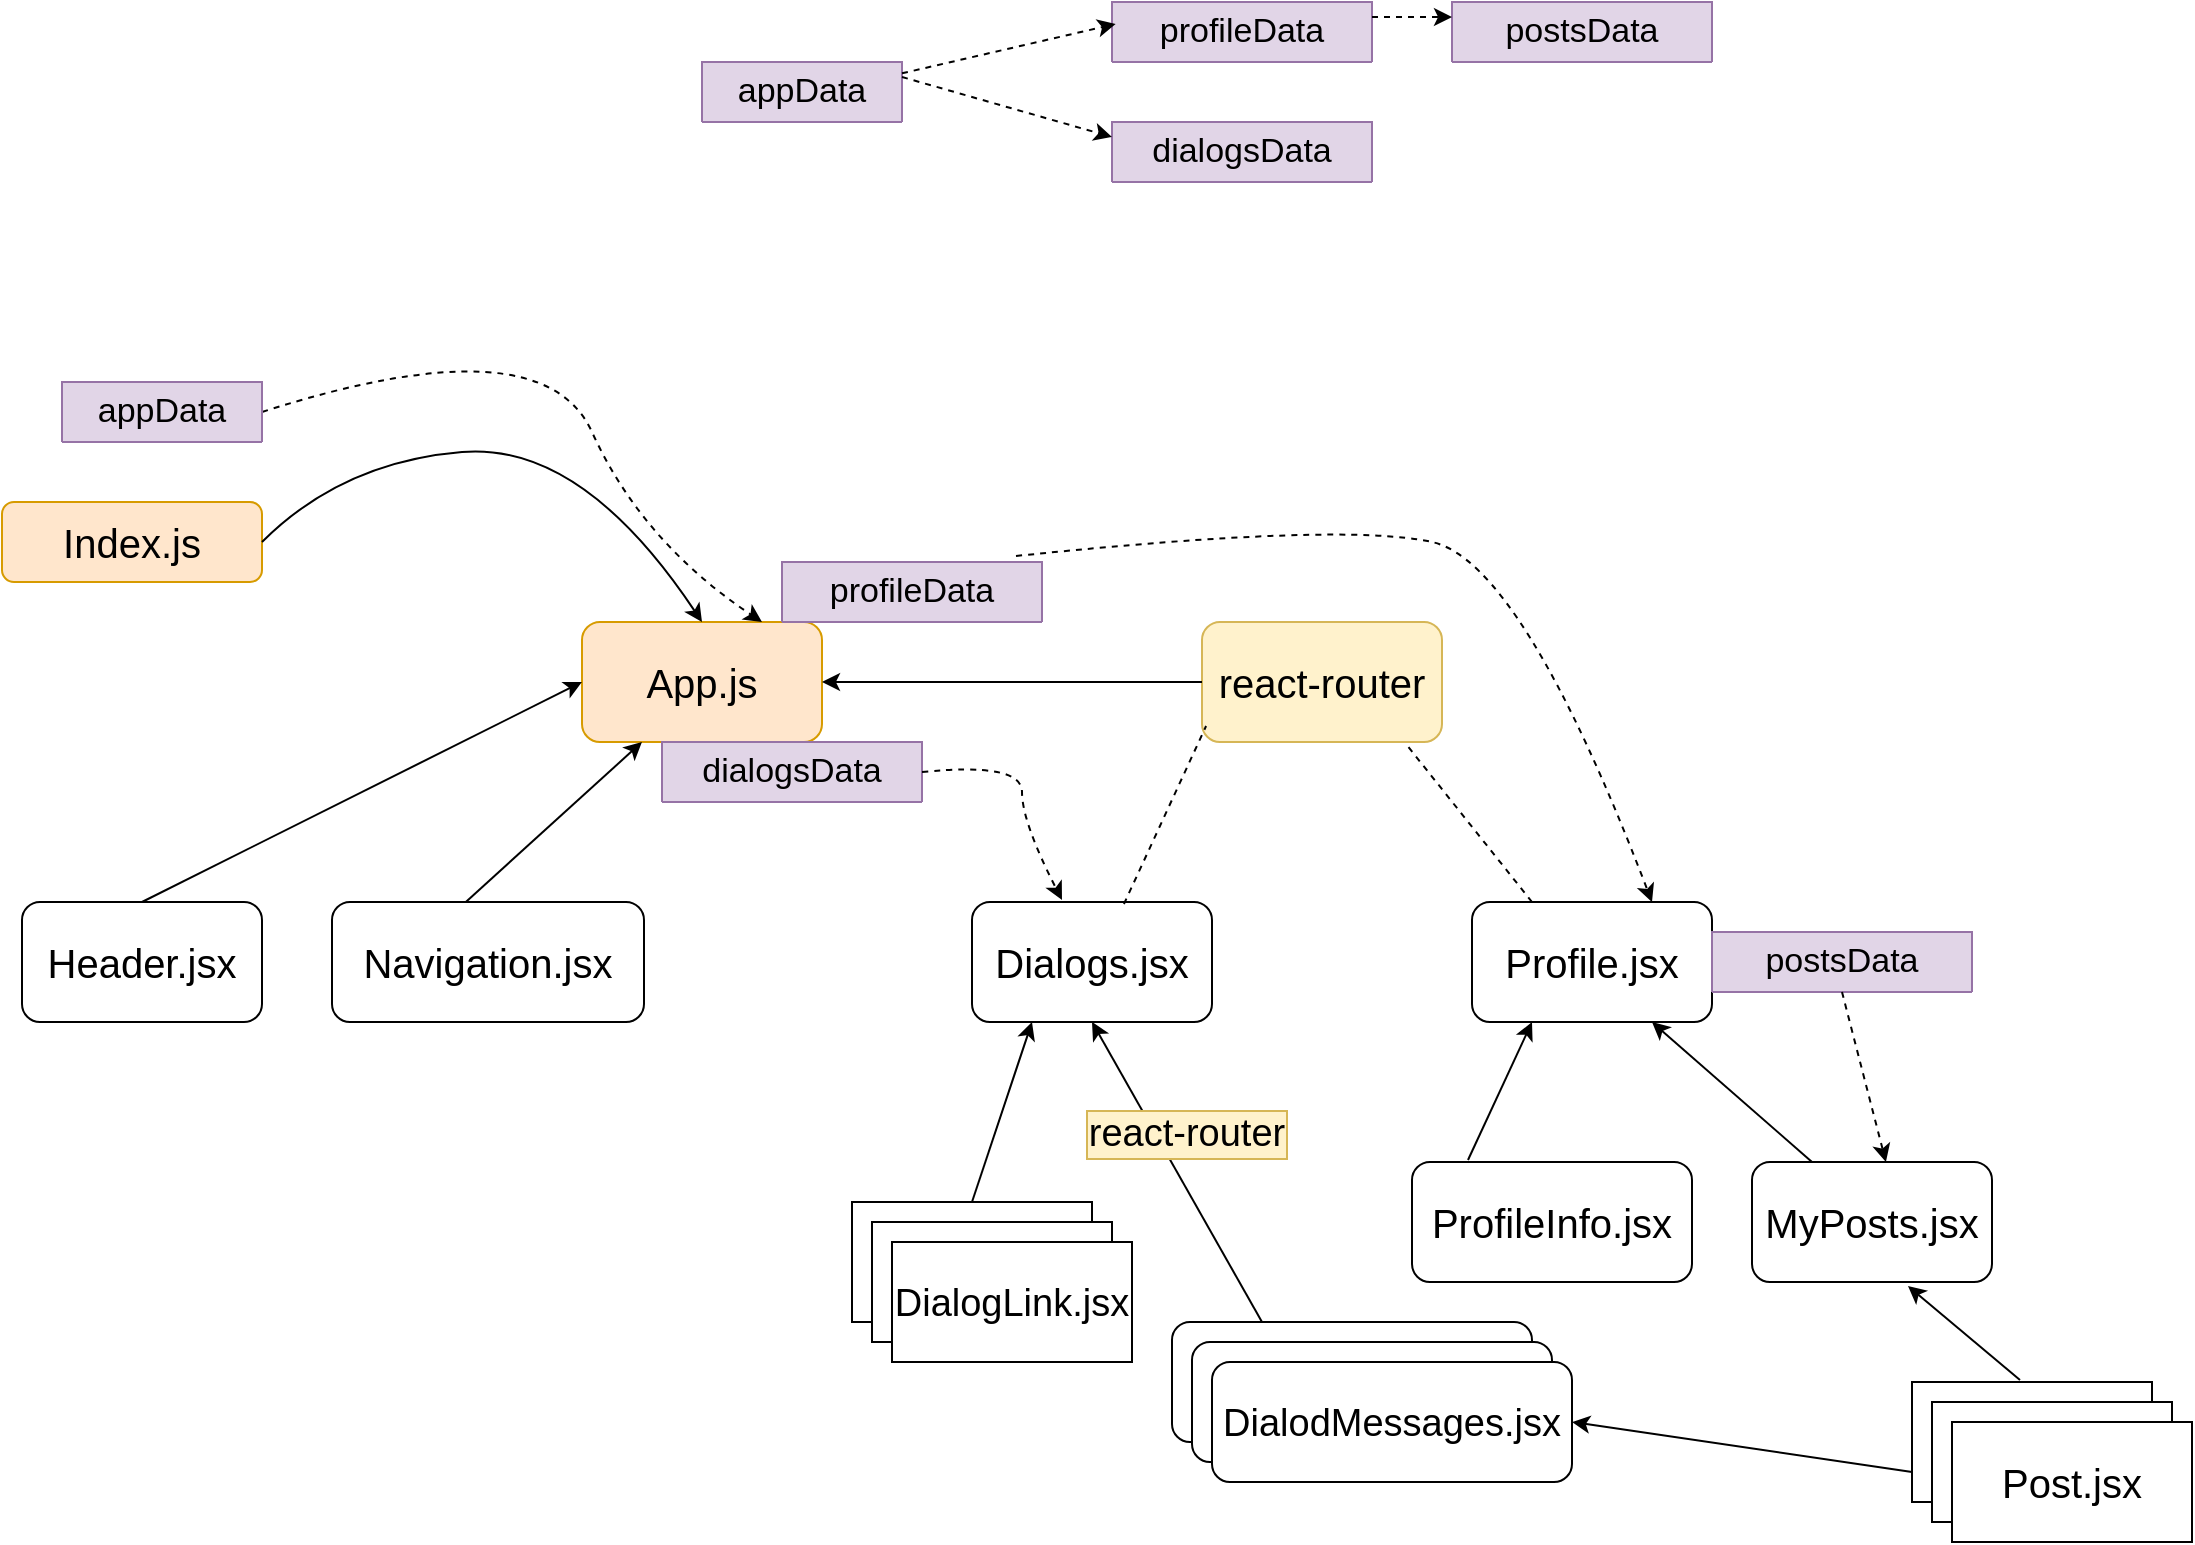 <mxfile version="20.5.3" type="github"><diagram id="C5RBs43oDa-KdzZeNtuy" name="Page-1"><mxGraphModel dx="1422" dy="1949" grid="1" gridSize="10" guides="1" tooltips="1" connect="1" arrows="1" fold="1" page="1" pageScale="1" pageWidth="827" pageHeight="1169" math="0" shadow="0"><root><mxCell id="WIyWlLk6GJQsqaUBKTNV-0"/><mxCell id="WIyWlLk6GJQsqaUBKTNV-1" parent="WIyWlLk6GJQsqaUBKTNV-0"/><mxCell id="-XwgFw2VL80aHy8WuWpK-0" value="&lt;font style=&quot;font-size: 20px;&quot;&gt;Index.js&lt;/font&gt;" style="rounded=1;whiteSpace=wrap;html=1;fillColor=#ffe6cc;strokeColor=#d79b00;" parent="WIyWlLk6GJQsqaUBKTNV-1" vertex="1"><mxGeometry x="70" y="120" width="130" height="40" as="geometry"/></mxCell><mxCell id="-XwgFw2VL80aHy8WuWpK-1" value="App.js" style="rounded=1;whiteSpace=wrap;html=1;fontSize=20;fillColor=#ffe6cc;strokeColor=#d79b00;" parent="WIyWlLk6GJQsqaUBKTNV-1" vertex="1"><mxGeometry x="360" y="180" width="120" height="60" as="geometry"/></mxCell><mxCell id="-XwgFw2VL80aHy8WuWpK-3" value="" style="curved=1;endArrow=classic;html=1;rounded=0;fontSize=20;exitX=1;exitY=0.5;exitDx=0;exitDy=0;entryX=0.5;entryY=0;entryDx=0;entryDy=0;" parent="WIyWlLk6GJQsqaUBKTNV-1" source="-XwgFw2VL80aHy8WuWpK-0" target="-XwgFw2VL80aHy8WuWpK-1" edge="1"><mxGeometry width="50" height="50" relative="1" as="geometry"><mxPoint x="500" y="350" as="sourcePoint"/><mxPoint x="550" y="300" as="targetPoint"/><Array as="points"><mxPoint x="240" y="100"/><mxPoint x="360" y="90"/></Array></mxGeometry></mxCell><mxCell id="-XwgFw2VL80aHy8WuWpK-4" value="Header.jsx" style="rounded=1;whiteSpace=wrap;html=1;fontSize=20;" parent="WIyWlLk6GJQsqaUBKTNV-1" vertex="1"><mxGeometry x="80" y="320" width="120" height="60" as="geometry"/></mxCell><mxCell id="-XwgFw2VL80aHy8WuWpK-7" value="Navigation.jsx" style="rounded=1;whiteSpace=wrap;html=1;fontSize=20;" parent="WIyWlLk6GJQsqaUBKTNV-1" vertex="1"><mxGeometry x="235" y="320" width="156" height="60" as="geometry"/></mxCell><mxCell id="-XwgFw2VL80aHy8WuWpK-8" value="Dialogs.jsx" style="rounded=1;whiteSpace=wrap;html=1;fontSize=20;" parent="WIyWlLk6GJQsqaUBKTNV-1" vertex="1"><mxGeometry x="555" y="320" width="120" height="60" as="geometry"/></mxCell><mxCell id="-XwgFw2VL80aHy8WuWpK-9" value="Profile.jsx" style="rounded=1;whiteSpace=wrap;html=1;fontSize=20;" parent="WIyWlLk6GJQsqaUBKTNV-1" vertex="1"><mxGeometry x="805" y="320" width="120" height="60" as="geometry"/></mxCell><mxCell id="-XwgFw2VL80aHy8WuWpK-10" value="" style="endArrow=classic;html=1;rounded=0;fontSize=20;exitX=0.5;exitY=0;exitDx=0;exitDy=0;entryX=0;entryY=0.5;entryDx=0;entryDy=0;" parent="WIyWlLk6GJQsqaUBKTNV-1" source="-XwgFw2VL80aHy8WuWpK-4" target="-XwgFw2VL80aHy8WuWpK-1" edge="1"><mxGeometry width="50" height="50" relative="1" as="geometry"><mxPoint x="400" y="420" as="sourcePoint"/><mxPoint x="450" y="370" as="targetPoint"/></mxGeometry></mxCell><mxCell id="-XwgFw2VL80aHy8WuWpK-11" value="" style="endArrow=classic;html=1;rounded=0;fontSize=20;entryX=0.25;entryY=1;entryDx=0;entryDy=0;exitX=0.429;exitY=0;exitDx=0;exitDy=0;exitPerimeter=0;" parent="WIyWlLk6GJQsqaUBKTNV-1" source="-XwgFw2VL80aHy8WuWpK-7" target="-XwgFw2VL80aHy8WuWpK-1" edge="1"><mxGeometry width="50" height="50" relative="1" as="geometry"><mxPoint x="310" y="300" as="sourcePoint"/><mxPoint x="360" y="250" as="targetPoint"/></mxGeometry></mxCell><mxCell id="-XwgFw2VL80aHy8WuWpK-12" value="react-router" style="rounded=1;whiteSpace=wrap;html=1;fontSize=20;fillColor=#fff2cc;strokeColor=#d6b656;" parent="WIyWlLk6GJQsqaUBKTNV-1" vertex="1"><mxGeometry x="670" y="180" width="120" height="60" as="geometry"/></mxCell><mxCell id="-XwgFw2VL80aHy8WuWpK-13" value="" style="endArrow=none;dashed=1;html=1;rounded=0;fontSize=20;entryX=0.017;entryY=0.867;entryDx=0;entryDy=0;entryPerimeter=0;exitX=0.633;exitY=0.017;exitDx=0;exitDy=0;exitPerimeter=0;" parent="WIyWlLk6GJQsqaUBKTNV-1" source="-XwgFw2VL80aHy8WuWpK-8" target="-XwgFw2VL80aHy8WuWpK-12" edge="1"><mxGeometry width="50" height="50" relative="1" as="geometry"><mxPoint x="630" y="300" as="sourcePoint"/><mxPoint x="680" y="250" as="targetPoint"/></mxGeometry></mxCell><mxCell id="-XwgFw2VL80aHy8WuWpK-14" value="" style="endArrow=none;dashed=1;html=1;rounded=0;fontSize=20;entryX=0.85;entryY=1.017;entryDx=0;entryDy=0;entryPerimeter=0;exitX=0.25;exitY=0;exitDx=0;exitDy=0;" parent="WIyWlLk6GJQsqaUBKTNV-1" source="-XwgFw2VL80aHy8WuWpK-9" target="-XwgFw2VL80aHy8WuWpK-12" edge="1"><mxGeometry width="50" height="50" relative="1" as="geometry"><mxPoint x="810" y="300" as="sourcePoint"/><mxPoint x="860" y="250" as="targetPoint"/></mxGeometry></mxCell><mxCell id="-XwgFw2VL80aHy8WuWpK-15" value="" style="endArrow=classic;html=1;rounded=0;fontSize=20;entryX=1;entryY=0.5;entryDx=0;entryDy=0;" parent="WIyWlLk6GJQsqaUBKTNV-1" source="-XwgFw2VL80aHy8WuWpK-12" target="-XwgFw2VL80aHy8WuWpK-1" edge="1"><mxGeometry width="50" height="50" relative="1" as="geometry"><mxPoint x="400" y="420" as="sourcePoint"/><mxPoint x="450" y="370" as="targetPoint"/></mxGeometry></mxCell><mxCell id="-XwgFw2VL80aHy8WuWpK-16" value="MyPosts.jsx" style="rounded=1;whiteSpace=wrap;html=1;fontSize=20;" parent="WIyWlLk6GJQsqaUBKTNV-1" vertex="1"><mxGeometry x="945" y="450" width="120" height="60" as="geometry"/></mxCell><mxCell id="-XwgFw2VL80aHy8WuWpK-17" value="ProfileInfo.jsx" style="rounded=1;whiteSpace=wrap;html=1;fontSize=20;" parent="WIyWlLk6GJQsqaUBKTNV-1" vertex="1"><mxGeometry x="775" y="450" width="140" height="60" as="geometry"/></mxCell><mxCell id="-XwgFw2VL80aHy8WuWpK-18" value="" style="endArrow=classic;html=1;rounded=0;fontSize=20;entryX=0.25;entryY=1;entryDx=0;entryDy=0;exitX=0.2;exitY=-0.017;exitDx=0;exitDy=0;exitPerimeter=0;" parent="WIyWlLk6GJQsqaUBKTNV-1" source="-XwgFw2VL80aHy8WuWpK-17" target="-XwgFw2VL80aHy8WuWpK-9" edge="1"><mxGeometry width="50" height="50" relative="1" as="geometry"><mxPoint x="825" y="440" as="sourcePoint"/><mxPoint x="875" y="390" as="targetPoint"/></mxGeometry></mxCell><mxCell id="-XwgFw2VL80aHy8WuWpK-19" value="" style="endArrow=classic;html=1;rounded=0;fontSize=20;entryX=0.75;entryY=1;entryDx=0;entryDy=0;exitX=0.25;exitY=0;exitDx=0;exitDy=0;" parent="WIyWlLk6GJQsqaUBKTNV-1" source="-XwgFw2VL80aHy8WuWpK-16" target="-XwgFw2VL80aHy8WuWpK-9" edge="1"><mxGeometry width="50" height="50" relative="1" as="geometry"><mxPoint x="955" y="450" as="sourcePoint"/><mxPoint x="1005" y="400" as="targetPoint"/></mxGeometry></mxCell><mxCell id="-XwgFw2VL80aHy8WuWpK-20" value="" style="rounded=0;whiteSpace=wrap;html=1;fontSize=20;" parent="WIyWlLk6GJQsqaUBKTNV-1" vertex="1"><mxGeometry x="1025" y="560" width="120" height="60" as="geometry"/></mxCell><mxCell id="-XwgFw2VL80aHy8WuWpK-21" value="" style="rounded=0;whiteSpace=wrap;html=1;fontSize=20;" parent="WIyWlLk6GJQsqaUBKTNV-1" vertex="1"><mxGeometry x="1035" y="570" width="120" height="60" as="geometry"/></mxCell><mxCell id="-XwgFw2VL80aHy8WuWpK-22" value="Post.jsx" style="rounded=0;whiteSpace=wrap;html=1;fontSize=20;" parent="WIyWlLk6GJQsqaUBKTNV-1" vertex="1"><mxGeometry x="1045" y="580" width="120" height="60" as="geometry"/></mxCell><mxCell id="-XwgFw2VL80aHy8WuWpK-23" value="" style="endArrow=classic;html=1;rounded=0;fontSize=20;exitX=0.45;exitY=-0.017;exitDx=0;exitDy=0;exitPerimeter=0;entryX=0.65;entryY=1.033;entryDx=0;entryDy=0;entryPerimeter=0;" parent="WIyWlLk6GJQsqaUBKTNV-1" source="-XwgFw2VL80aHy8WuWpK-20" target="-XwgFw2VL80aHy8WuWpK-16" edge="1"><mxGeometry width="50" height="50" relative="1" as="geometry"><mxPoint x="685" y="540" as="sourcePoint"/><mxPoint x="735" y="490" as="targetPoint"/></mxGeometry></mxCell><mxCell id="-XwgFw2VL80aHy8WuWpK-26" value="" style="rounded=1;whiteSpace=wrap;html=1;fontSize=20;" parent="WIyWlLk6GJQsqaUBKTNV-1" vertex="1"><mxGeometry x="655" y="530" width="180" height="60" as="geometry"/></mxCell><mxCell id="-XwgFw2VL80aHy8WuWpK-28" value="" style="endArrow=classic;html=1;rounded=0;fontSize=20;exitX=0;exitY=0.75;exitDx=0;exitDy=0;entryX=1;entryY=0.5;entryDx=0;entryDy=0;" parent="WIyWlLk6GJQsqaUBKTNV-1" source="-XwgFw2VL80aHy8WuWpK-20" target="zh_gyq0EylzcM7Et0soy-1" edge="1"><mxGeometry width="50" height="50" relative="1" as="geometry"><mxPoint x="685" y="480" as="sourcePoint"/><mxPoint x="735" y="430" as="targetPoint"/></mxGeometry></mxCell><mxCell id="-XwgFw2VL80aHy8WuWpK-29" value="" style="rounded=0;whiteSpace=wrap;html=1;fontSize=20;" parent="WIyWlLk6GJQsqaUBKTNV-1" vertex="1"><mxGeometry x="495" y="470.0" width="120" height="60" as="geometry"/></mxCell><mxCell id="-XwgFw2VL80aHy8WuWpK-30" value="" style="rounded=0;whiteSpace=wrap;html=1;fontSize=20;" parent="WIyWlLk6GJQsqaUBKTNV-1" vertex="1"><mxGeometry x="505" y="480.0" width="120" height="60" as="geometry"/></mxCell><mxCell id="-XwgFw2VL80aHy8WuWpK-31" value="&lt;font style=&quot;font-size: 19px;&quot;&gt;DialogLink.jsx&lt;/font&gt;" style="rounded=0;whiteSpace=wrap;html=1;fontSize=20;" parent="WIyWlLk6GJQsqaUBKTNV-1" vertex="1"><mxGeometry x="515" y="490.0" width="120" height="60" as="geometry"/></mxCell><mxCell id="-XwgFw2VL80aHy8WuWpK-32" value="" style="endArrow=classic;html=1;rounded=0;fontSize=19;entryX=0.25;entryY=1;entryDx=0;entryDy=0;exitX=0.5;exitY=0;exitDx=0;exitDy=0;" parent="WIyWlLk6GJQsqaUBKTNV-1" source="-XwgFw2VL80aHy8WuWpK-29" target="-XwgFw2VL80aHy8WuWpK-8" edge="1"><mxGeometry width="50" height="50" relative="1" as="geometry"><mxPoint x="545" y="514.82" as="sourcePoint"/><mxPoint x="565.04" y="456.8" as="targetPoint"/></mxGeometry></mxCell><mxCell id="NkTlnBzBSmpUk7-XluOL-0" value="" style="endArrow=classic;html=1;rounded=0;fontSize=19;entryX=0.5;entryY=1;entryDx=0;entryDy=0;exitX=0.25;exitY=0;exitDx=0;exitDy=0;" parent="WIyWlLk6GJQsqaUBKTNV-1" source="-XwgFw2VL80aHy8WuWpK-26" target="-XwgFw2VL80aHy8WuWpK-8" edge="1"><mxGeometry relative="1" as="geometry"><mxPoint x="605" y="450" as="sourcePoint"/><mxPoint x="655" y="380" as="targetPoint"/><Array as="points"/></mxGeometry></mxCell><mxCell id="NkTlnBzBSmpUk7-XluOL-1" value="react-router" style="edgeLabel;resizable=0;html=1;align=center;verticalAlign=middle;fontSize=19;labelBackgroundColor=#FFF2CC;labelBorderColor=#D6B656;" parent="NkTlnBzBSmpUk7-XluOL-0" connectable="0" vertex="1"><mxGeometry relative="1" as="geometry"><mxPoint x="4" y="-19" as="offset"/></mxGeometry></mxCell><mxCell id="zh_gyq0EylzcM7Et0soy-0" value="" style="rounded=1;whiteSpace=wrap;html=1;fontSize=20;" parent="WIyWlLk6GJQsqaUBKTNV-1" vertex="1"><mxGeometry x="665" y="540.0" width="180" height="60" as="geometry"/></mxCell><mxCell id="zh_gyq0EylzcM7Et0soy-1" value="&lt;font style=&quot;font-size: 19px;&quot;&gt;DialodMessages.jsx&lt;/font&gt;" style="rounded=1;whiteSpace=wrap;html=1;fontSize=20;" parent="WIyWlLk6GJQsqaUBKTNV-1" vertex="1"><mxGeometry x="675" y="550.0" width="180" height="60" as="geometry"/></mxCell><mxCell id="zh_gyq0EylzcM7Et0soy-22" value="appData" style="swimlane;fontStyle=0;childLayout=stackLayout;horizontal=1;startSize=30;horizontalStack=0;resizeParent=1;resizeParentMax=0;resizeLast=0;collapsible=1;marginBottom=0;whiteSpace=wrap;html=1;shadow=0;glass=0;labelBackgroundColor=none;labelBorderColor=none;sketch=0;fontSize=17;rounded=0;fillColor=#e1d5e7;strokeColor=#9673a6;" parent="WIyWlLk6GJQsqaUBKTNV-1" vertex="1" collapsed="1"><mxGeometry x="420" y="-100" width="100" height="30" as="geometry"><mxRectangle x="420" y="-100" width="140" height="90" as="alternateBounds"/></mxGeometry></mxCell><mxCell id="zh_gyq0EylzcM7Et0soy-23" value="dialogsData" style="text;strokeColor=#9673a6;fillColor=#e1d5e7;align=left;verticalAlign=middle;spacingLeft=4;spacingRight=4;overflow=hidden;points=[[0,0.5],[1,0.5]];portConstraint=eastwest;rotatable=0;whiteSpace=wrap;html=1;shadow=0;glass=0;labelBackgroundColor=none;labelBorderColor=none;sketch=0;fontSize=17;" parent="zh_gyq0EylzcM7Et0soy-22" vertex="1"><mxGeometry y="30" width="140" height="30" as="geometry"/></mxCell><mxCell id="zh_gyq0EylzcM7Et0soy-24" value="profileData" style="text;strokeColor=#9673a6;fillColor=#e1d5e7;align=left;verticalAlign=middle;spacingLeft=4;spacingRight=4;overflow=hidden;points=[[0,0.5],[1,0.5]];portConstraint=eastwest;rotatable=0;whiteSpace=wrap;html=1;shadow=0;glass=0;labelBackgroundColor=none;labelBorderColor=none;sketch=0;fontSize=17;" parent="zh_gyq0EylzcM7Et0soy-22" vertex="1"><mxGeometry y="60" width="140" height="30" as="geometry"/></mxCell><mxCell id="zh_gyq0EylzcM7Et0soy-26" value="" style="curved=1;endArrow=classic;html=1;rounded=0;fontSize=17;fontColor=none;entryX=0.75;entryY=0;entryDx=0;entryDy=0;dashed=1;exitX=1;exitY=0.5;exitDx=0;exitDy=0;" parent="WIyWlLk6GJQsqaUBKTNV-1" source="zh_gyq0EylzcM7Et0soy-31" target="-XwgFw2VL80aHy8WuWpK-1" edge="1"><mxGeometry width="50" height="50" relative="1" as="geometry"><mxPoint x="220" y="50" as="sourcePoint"/><mxPoint x="300" y="20" as="targetPoint"/><Array as="points"><mxPoint x="340" y="30"/><mxPoint x="390" y="140"/></Array></mxGeometry></mxCell><mxCell id="zh_gyq0EylzcM7Et0soy-31" value="appData" style="swimlane;fontStyle=0;childLayout=stackLayout;horizontal=1;startSize=30;horizontalStack=0;resizeParent=1;resizeParentMax=0;resizeLast=0;collapsible=1;marginBottom=0;whiteSpace=wrap;html=1;shadow=0;glass=0;labelBackgroundColor=none;labelBorderColor=none;sketch=0;fontSize=17;rounded=0;fillColor=#e1d5e7;strokeColor=#9673a6;" parent="WIyWlLk6GJQsqaUBKTNV-1" vertex="1" collapsed="1"><mxGeometry x="100" y="60" width="100" height="30" as="geometry"><mxRectangle x="490" y="-60" width="140" height="90" as="alternateBounds"/></mxGeometry></mxCell><mxCell id="zh_gyq0EylzcM7Et0soy-32" value="dialogsData" style="text;strokeColor=#9673a6;fillColor=#e1d5e7;align=left;verticalAlign=middle;spacingLeft=4;spacingRight=4;overflow=hidden;points=[[0,0.5],[1,0.5]];portConstraint=eastwest;rotatable=0;whiteSpace=wrap;html=1;shadow=0;glass=0;labelBackgroundColor=none;labelBorderColor=none;sketch=0;fontSize=17;" parent="zh_gyq0EylzcM7Et0soy-31" vertex="1"><mxGeometry y="30" width="140" height="30" as="geometry"/></mxCell><mxCell id="zh_gyq0EylzcM7Et0soy-33" value="profileData" style="text;strokeColor=#9673a6;fillColor=#e1d5e7;align=left;verticalAlign=middle;spacingLeft=4;spacingRight=4;overflow=hidden;points=[[0,0.5],[1,0.5]];portConstraint=eastwest;rotatable=0;whiteSpace=wrap;html=1;shadow=0;glass=0;labelBackgroundColor=none;labelBorderColor=none;sketch=0;fontSize=17;" parent="zh_gyq0EylzcM7Et0soy-31" vertex="1"><mxGeometry y="60" width="140" height="30" as="geometry"/></mxCell><mxCell id="zh_gyq0EylzcM7Et0soy-34" value="dialogsData" style="swimlane;fontStyle=0;childLayout=stackLayout;horizontal=1;startSize=30;horizontalStack=0;resizeParent=1;resizeParentMax=0;resizeLast=0;collapsible=1;marginBottom=0;whiteSpace=wrap;html=1;rounded=0;shadow=0;glass=0;labelBackgroundColor=none;labelBorderColor=none;sketch=0;fontSize=17;fillColor=#e1d5e7;strokeColor=#9673a6;" parent="WIyWlLk6GJQsqaUBKTNV-1" vertex="1" collapsed="1"><mxGeometry x="625" y="-70" width="130" height="30" as="geometry"><mxRectangle x="625" y="-70" width="140" height="90" as="alternateBounds"/></mxGeometry></mxCell><mxCell id="zh_gyq0EylzcM7Et0soy-35" value="id:... , name:..." style="text;strokeColor=#9673a6;fillColor=#e1d5e7;align=left;verticalAlign=middle;spacingLeft=4;spacingRight=4;overflow=hidden;points=[[0,0.5],[1,0.5]];portConstraint=eastwest;rotatable=0;whiteSpace=wrap;html=1;rounded=0;shadow=0;glass=0;labelBackgroundColor=none;labelBorderColor=none;sketch=0;fontSize=17;" parent="zh_gyq0EylzcM7Et0soy-34" vertex="1"><mxGeometry y="30" width="140" height="30" as="geometry"/></mxCell><mxCell id="zh_gyq0EylzcM7Et0soy-36" value="--//--" style="text;strokeColor=#9673a6;fillColor=#e1d5e7;align=left;verticalAlign=middle;spacingLeft=4;spacingRight=4;overflow=hidden;points=[[0,0.5],[1,0.5]];portConstraint=eastwest;rotatable=0;whiteSpace=wrap;html=1;rounded=0;shadow=0;glass=0;labelBackgroundColor=none;labelBorderColor=none;sketch=0;fontSize=17;" parent="zh_gyq0EylzcM7Et0soy-34" vertex="1"><mxGeometry y="60" width="140" height="30" as="geometry"/></mxCell><mxCell id="zh_gyq0EylzcM7Et0soy-38" value="dialogsData" style="swimlane;fontStyle=0;childLayout=stackLayout;horizontal=1;startSize=30;horizontalStack=0;resizeParent=1;resizeParentMax=0;resizeLast=0;collapsible=1;marginBottom=0;whiteSpace=wrap;html=1;rounded=0;shadow=0;glass=0;labelBackgroundColor=none;labelBorderColor=none;sketch=0;fontSize=17;fillColor=#e1d5e7;strokeColor=#9673a6;" parent="WIyWlLk6GJQsqaUBKTNV-1" vertex="1" collapsed="1"><mxGeometry x="400" y="240" width="130" height="30" as="geometry"><mxRectangle x="620" y="40" width="140" height="90" as="alternateBounds"/></mxGeometry></mxCell><mxCell id="zh_gyq0EylzcM7Et0soy-39" value="id:... , name:..." style="text;strokeColor=#9673a6;fillColor=#e1d5e7;align=left;verticalAlign=middle;spacingLeft=4;spacingRight=4;overflow=hidden;points=[[0,0.5],[1,0.5]];portConstraint=eastwest;rotatable=0;whiteSpace=wrap;html=1;rounded=0;shadow=0;glass=0;labelBackgroundColor=none;labelBorderColor=none;sketch=0;fontSize=17;" parent="zh_gyq0EylzcM7Et0soy-38" vertex="1"><mxGeometry y="30" width="140" height="30" as="geometry"/></mxCell><mxCell id="zh_gyq0EylzcM7Et0soy-40" value="--//--" style="text;strokeColor=#9673a6;fillColor=#e1d5e7;align=left;verticalAlign=middle;spacingLeft=4;spacingRight=4;overflow=hidden;points=[[0,0.5],[1,0.5]];portConstraint=eastwest;rotatable=0;whiteSpace=wrap;html=1;rounded=0;shadow=0;glass=0;labelBackgroundColor=none;labelBorderColor=none;sketch=0;fontSize=17;" parent="zh_gyq0EylzcM7Et0soy-38" vertex="1"><mxGeometry y="60" width="140" height="30" as="geometry"/></mxCell><mxCell id="zh_gyq0EylzcM7Et0soy-41" value="" style="curved=1;endArrow=classic;html=1;rounded=0;fontSize=17;fontColor=none;entryX=0.375;entryY=-0.017;entryDx=0;entryDy=0;dashed=1;exitX=1;exitY=0.5;exitDx=0;exitDy=0;entryPerimeter=0;" parent="WIyWlLk6GJQsqaUBKTNV-1" target="-XwgFw2VL80aHy8WuWpK-8" edge="1"><mxGeometry width="50" height="50" relative="1" as="geometry"><mxPoint x="530" y="255" as="sourcePoint"/><mxPoint x="780" y="360" as="targetPoint"/><Array as="points"><mxPoint x="580" y="250"/><mxPoint x="580" y="280"/></Array></mxGeometry></mxCell><mxCell id="zh_gyq0EylzcM7Et0soy-42" value="profileData" style="swimlane;fontStyle=0;childLayout=stackLayout;horizontal=1;startSize=30;horizontalStack=0;resizeParent=1;resizeParentMax=0;resizeLast=0;collapsible=1;marginBottom=0;whiteSpace=wrap;html=1;rounded=0;shadow=0;glass=0;labelBackgroundColor=none;labelBorderColor=none;sketch=0;fontSize=17;fillColor=#e1d5e7;strokeColor=#9673a6;" parent="WIyWlLk6GJQsqaUBKTNV-1" vertex="1" collapsed="1"><mxGeometry x="625" y="-130" width="130" height="30" as="geometry"><mxRectangle x="625" y="-130" width="140" height="60" as="alternateBounds"/></mxGeometry></mxCell><mxCell id="zh_gyq0EylzcM7Et0soy-43" value="postsData" style="text;strokeColor=#9673a6;fillColor=#e1d5e7;align=left;verticalAlign=middle;spacingLeft=4;spacingRight=4;overflow=hidden;points=[[0,0.5],[1,0.5]];portConstraint=eastwest;rotatable=0;whiteSpace=wrap;html=1;rounded=0;shadow=0;glass=0;labelBackgroundColor=none;labelBorderColor=none;sketch=0;fontSize=17;" parent="zh_gyq0EylzcM7Et0soy-42" vertex="1"><mxGeometry y="30" width="140" height="30" as="geometry"/></mxCell><mxCell id="zh_gyq0EylzcM7Et0soy-45" value="profileData" style="swimlane;fontStyle=0;childLayout=stackLayout;horizontal=1;startSize=30;horizontalStack=0;resizeParent=1;resizeParentMax=0;resizeLast=0;collapsible=1;marginBottom=0;whiteSpace=wrap;html=1;rounded=0;shadow=0;glass=0;labelBackgroundColor=none;labelBorderColor=none;sketch=0;fontSize=17;fillColor=#e1d5e7;strokeColor=#9673a6;" parent="WIyWlLk6GJQsqaUBKTNV-1" vertex="1" collapsed="1"><mxGeometry x="460" y="150" width="130" height="30" as="geometry"><mxRectangle x="830" y="-100" width="140" height="60" as="alternateBounds"/></mxGeometry></mxCell><mxCell id="zh_gyq0EylzcM7Et0soy-46" value="postsData" style="text;strokeColor=#9673a6;fillColor=#e1d5e7;align=left;verticalAlign=middle;spacingLeft=4;spacingRight=4;overflow=hidden;points=[[0,0.5],[1,0.5]];portConstraint=eastwest;rotatable=0;whiteSpace=wrap;html=1;rounded=0;shadow=0;glass=0;labelBackgroundColor=none;labelBorderColor=none;sketch=0;fontSize=17;" parent="zh_gyq0EylzcM7Et0soy-45" vertex="1"><mxGeometry y="30" width="140" height="30" as="geometry"/></mxCell><mxCell id="zh_gyq0EylzcM7Et0soy-47" value="" style="curved=1;endArrow=classic;html=1;rounded=0;fontSize=17;fontColor=none;entryX=0.75;entryY=0;entryDx=0;entryDy=0;dashed=1;exitX=0.9;exitY=-0.1;exitDx=0;exitDy=0;exitPerimeter=0;" parent="WIyWlLk6GJQsqaUBKTNV-1" source="zh_gyq0EylzcM7Et0soy-45" target="-XwgFw2VL80aHy8WuWpK-9" edge="1"><mxGeometry width="50" height="50" relative="1" as="geometry"><mxPoint x="640" y="85" as="sourcePoint"/><mxPoint x="890" y="190" as="targetPoint"/><Array as="points"><mxPoint x="740" y="130"/><mxPoint x="830" y="150"/></Array></mxGeometry></mxCell><mxCell id="zh_gyq0EylzcM7Et0soy-48" value="postsData" style="swimlane;fontStyle=0;childLayout=stackLayout;horizontal=1;startSize=30;horizontalStack=0;resizeParent=1;resizeParentMax=0;resizeLast=0;collapsible=1;marginBottom=0;whiteSpace=wrap;html=1;rounded=0;shadow=0;glass=0;labelBackgroundColor=none;labelBorderColor=none;sketch=0;fontSize=17;fillColor=#e1d5e7;strokeColor=#9673a6;" parent="WIyWlLk6GJQsqaUBKTNV-1" vertex="1" collapsed="1"><mxGeometry x="795" y="-130" width="130" height="30" as="geometry"><mxRectangle x="795" y="-130" width="263" height="90" as="alternateBounds"/></mxGeometry></mxCell><mxCell id="zh_gyq0EylzcM7Et0soy-49" value="id:... , message:..., likesCount:..." style="text;strokeColor=#9673a6;fillColor=#e1d5e7;align=left;verticalAlign=middle;spacingLeft=4;spacingRight=4;overflow=hidden;points=[[0,0.5],[1,0.5]];portConstraint=eastwest;rotatable=0;whiteSpace=wrap;html=1;rounded=0;shadow=0;glass=0;labelBackgroundColor=none;labelBorderColor=none;sketch=0;fontSize=17;" parent="zh_gyq0EylzcM7Et0soy-48" vertex="1"><mxGeometry y="30" width="263" height="30" as="geometry"/></mxCell><mxCell id="zh_gyq0EylzcM7Et0soy-50" value="--//--" style="text;strokeColor=#9673a6;fillColor=#e1d5e7;align=left;verticalAlign=middle;spacingLeft=4;spacingRight=4;overflow=hidden;points=[[0,0.5],[1,0.5]];portConstraint=eastwest;rotatable=0;whiteSpace=wrap;html=1;rounded=0;shadow=0;glass=0;labelBackgroundColor=none;labelBorderColor=none;sketch=0;fontSize=17;" parent="zh_gyq0EylzcM7Et0soy-48" vertex="1"><mxGeometry y="60" width="263" height="30" as="geometry"/></mxCell><mxCell id="zh_gyq0EylzcM7Et0soy-51" value="" style="endArrow=classic;html=1;rounded=0;dashed=1;fontSize=17;fontColor=none;exitX=1;exitY=0.25;exitDx=0;exitDy=0;entryX=0;entryY=0.25;entryDx=0;entryDy=0;" parent="WIyWlLk6GJQsqaUBKTNV-1" source="zh_gyq0EylzcM7Et0soy-22" target="zh_gyq0EylzcM7Et0soy-34" edge="1"><mxGeometry width="50" height="50" relative="1" as="geometry"><mxPoint x="760" y="80" as="sourcePoint"/><mxPoint x="810" y="30" as="targetPoint"/></mxGeometry></mxCell><mxCell id="zh_gyq0EylzcM7Et0soy-52" value="" style="endArrow=classic;html=1;rounded=0;dashed=1;fontSize=17;fontColor=none;exitX=1;exitY=0.189;exitDx=0;exitDy=0;exitPerimeter=0;entryX=0.014;entryY=0.367;entryDx=0;entryDy=0;entryPerimeter=0;" parent="WIyWlLk6GJQsqaUBKTNV-1" source="zh_gyq0EylzcM7Et0soy-22" target="zh_gyq0EylzcM7Et0soy-42" edge="1"><mxGeometry width="50" height="50" relative="1" as="geometry"><mxPoint x="560" y="-110" as="sourcePoint"/><mxPoint x="610" y="-160" as="targetPoint"/></mxGeometry></mxCell><mxCell id="zh_gyq0EylzcM7Et0soy-53" value="" style="endArrow=classic;html=1;rounded=0;dashed=1;fontSize=17;fontColor=none;entryX=0;entryY=0.25;entryDx=0;entryDy=0;exitX=1;exitY=0.25;exitDx=0;exitDy=0;" parent="WIyWlLk6GJQsqaUBKTNV-1" source="zh_gyq0EylzcM7Et0soy-42" target="zh_gyq0EylzcM7Et0soy-48" edge="1"><mxGeometry width="50" height="50" relative="1" as="geometry"><mxPoint x="760" y="-160" as="sourcePoint"/><mxPoint x="810" y="-210" as="targetPoint"/></mxGeometry></mxCell><mxCell id="zh_gyq0EylzcM7Et0soy-54" value="postsData" style="swimlane;fontStyle=0;childLayout=stackLayout;horizontal=1;startSize=30;horizontalStack=0;resizeParent=1;resizeParentMax=0;resizeLast=0;collapsible=1;marginBottom=0;whiteSpace=wrap;html=1;rounded=0;shadow=0;glass=0;labelBackgroundColor=none;labelBorderColor=none;sketch=0;fontSize=17;fillColor=#e1d5e7;strokeColor=#9673a6;" parent="WIyWlLk6GJQsqaUBKTNV-1" vertex="1" collapsed="1"><mxGeometry x="925" y="335" width="130" height="30" as="geometry"><mxRectangle x="827" y="-220" width="263" height="90" as="alternateBounds"/></mxGeometry></mxCell><mxCell id="zh_gyq0EylzcM7Et0soy-55" value="id:... , message:..., likesCount:..." style="text;strokeColor=#9673a6;fillColor=#e1d5e7;align=left;verticalAlign=middle;spacingLeft=4;spacingRight=4;overflow=hidden;points=[[0,0.5],[1,0.5]];portConstraint=eastwest;rotatable=0;whiteSpace=wrap;html=1;rounded=0;shadow=0;glass=0;labelBackgroundColor=none;labelBorderColor=none;sketch=0;fontSize=17;" parent="zh_gyq0EylzcM7Et0soy-54" vertex="1"><mxGeometry y="30" width="263" height="30" as="geometry"/></mxCell><mxCell id="zh_gyq0EylzcM7Et0soy-56" value="--//--" style="text;strokeColor=#9673a6;fillColor=#e1d5e7;align=left;verticalAlign=middle;spacingLeft=4;spacingRight=4;overflow=hidden;points=[[0,0.5],[1,0.5]];portConstraint=eastwest;rotatable=0;whiteSpace=wrap;html=1;rounded=0;shadow=0;glass=0;labelBackgroundColor=none;labelBorderColor=none;sketch=0;fontSize=17;" parent="zh_gyq0EylzcM7Et0soy-54" vertex="1"><mxGeometry y="60" width="263" height="30" as="geometry"/></mxCell><mxCell id="zh_gyq0EylzcM7Et0soy-57" value="" style="endArrow=classic;html=1;rounded=0;dashed=1;fontSize=17;fontColor=none;exitX=0.5;exitY=1;exitDx=0;exitDy=0;entryX=0.558;entryY=0;entryDx=0;entryDy=0;entryPerimeter=0;" parent="WIyWlLk6GJQsqaUBKTNV-1" source="zh_gyq0EylzcM7Et0soy-54" target="-XwgFw2VL80aHy8WuWpK-16" edge="1"><mxGeometry width="50" height="50" relative="1" as="geometry"><mxPoint x="820" y="360" as="sourcePoint"/><mxPoint x="870" y="310" as="targetPoint"/></mxGeometry></mxCell></root></mxGraphModel></diagram></mxfile>